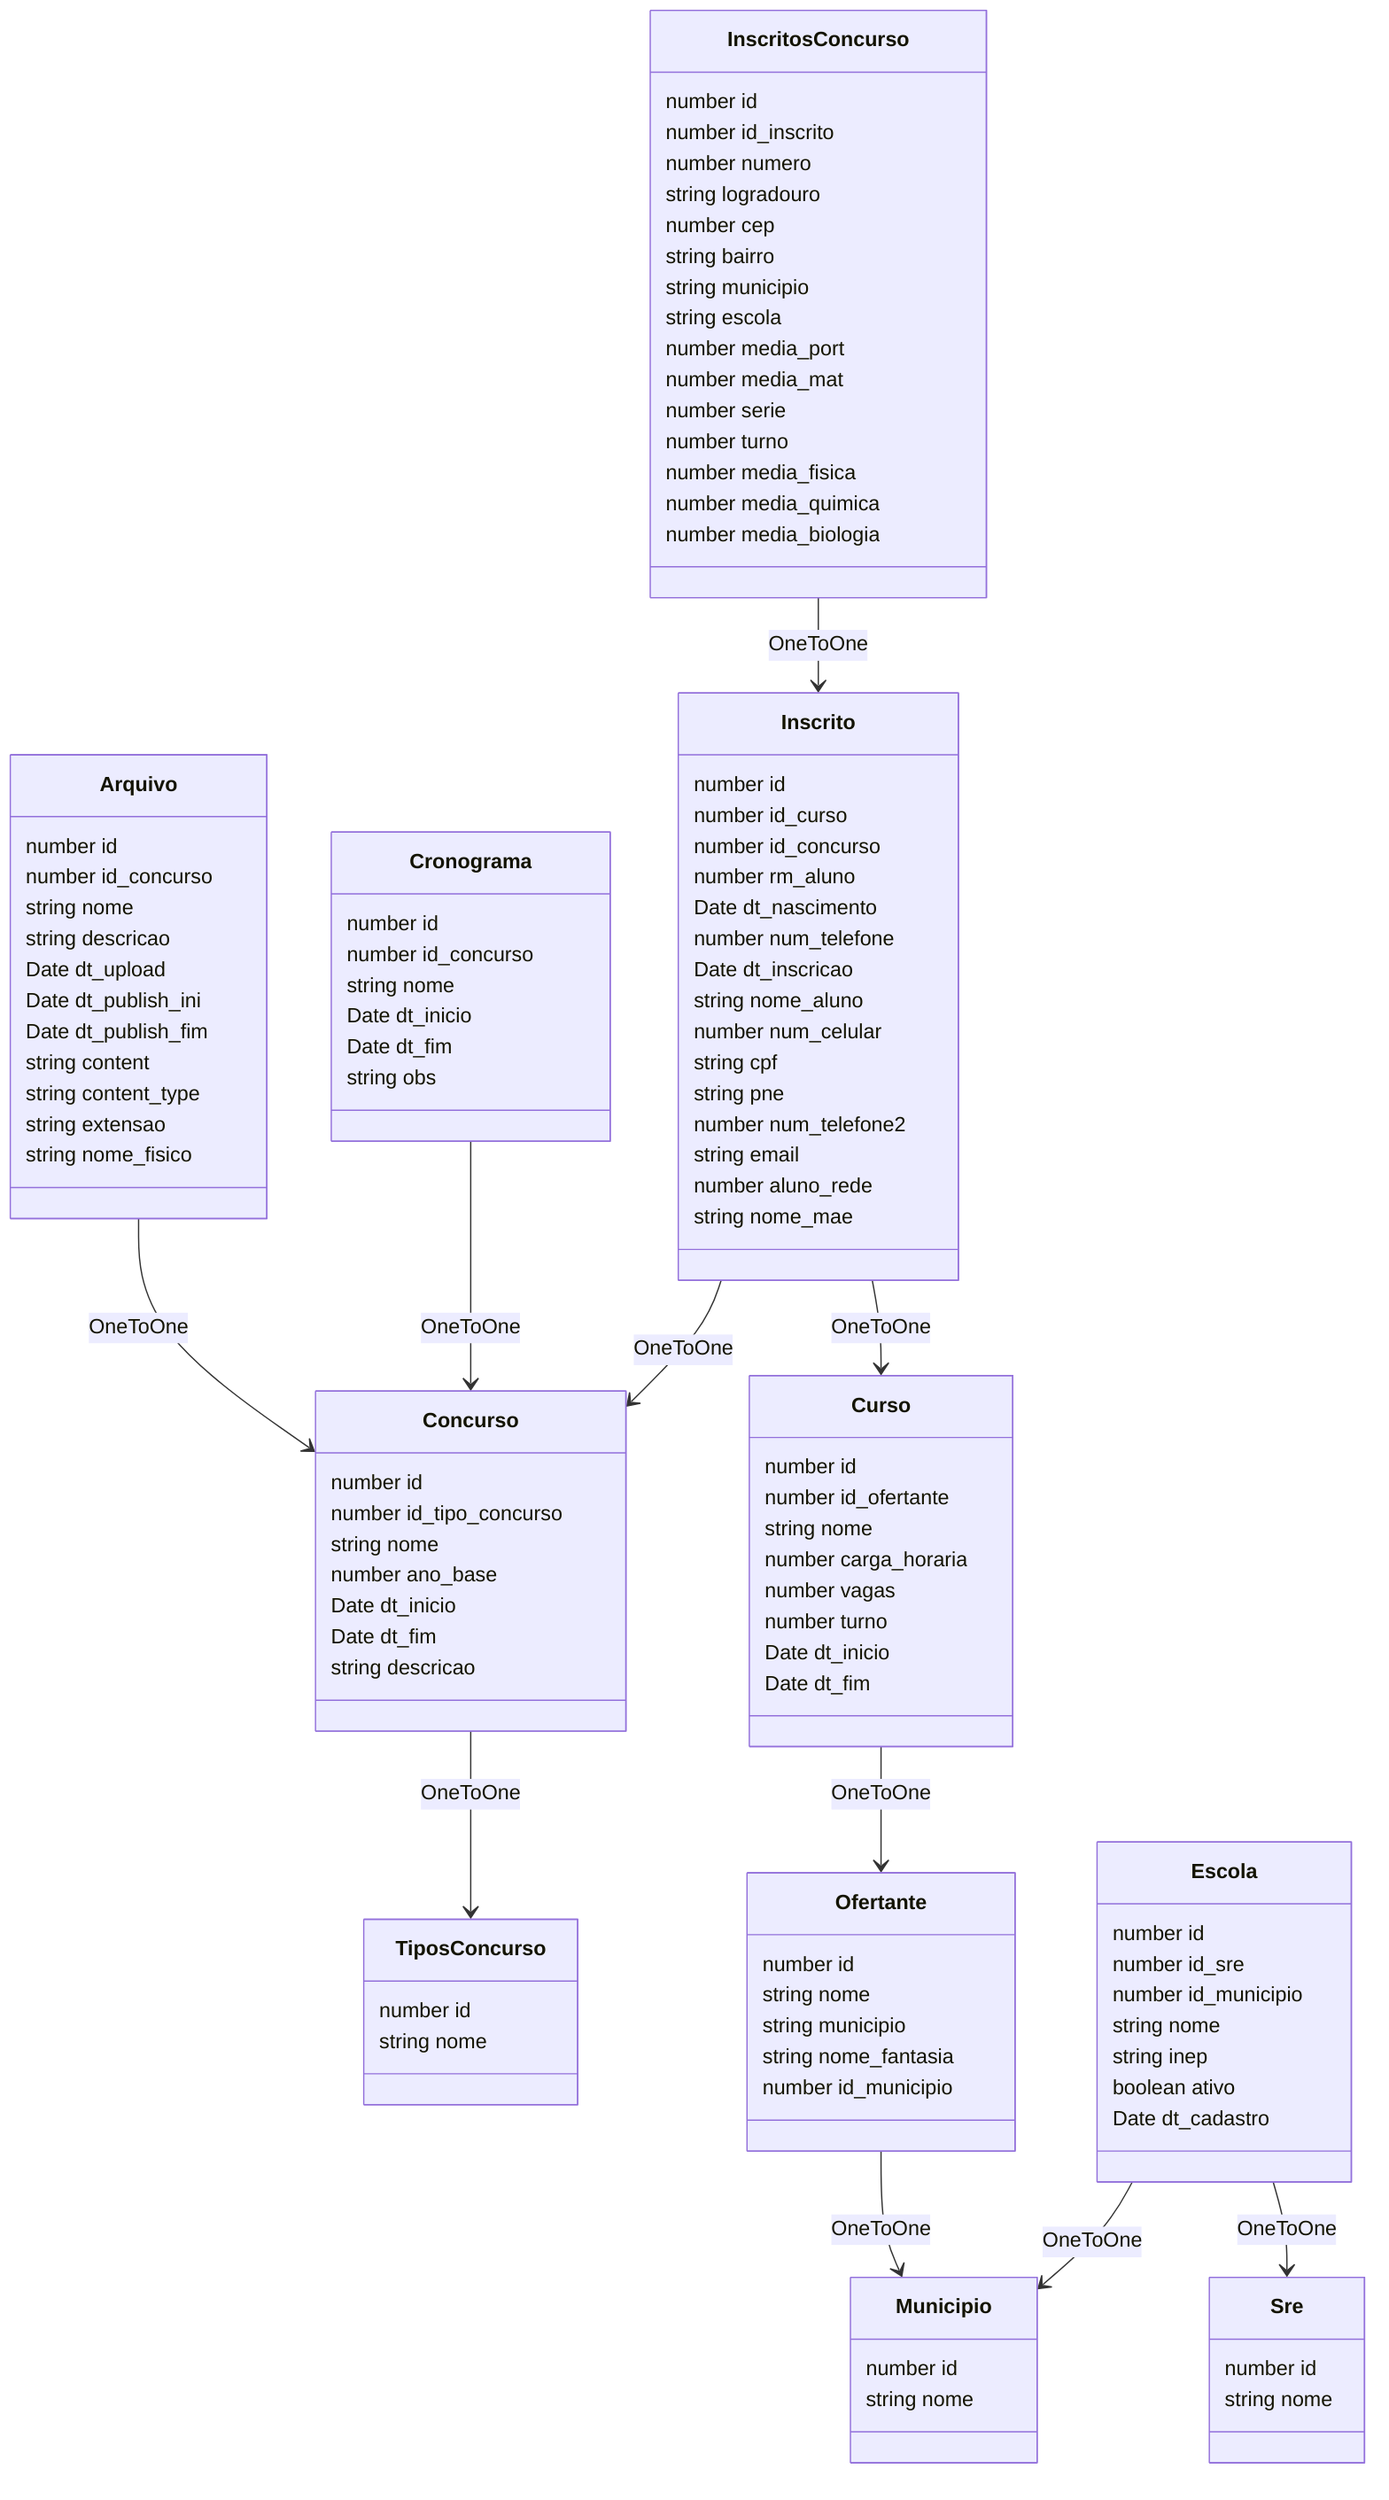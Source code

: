 classDiagram
Arquivo --> Concurso: OneToOne
Arquivo: number id
Arquivo: number id_concurso
Arquivo: string nome
Arquivo: string descricao
Arquivo: Date dt_upload
Arquivo: Date dt_publish_ini
Arquivo: Date dt_publish_fim
Arquivo: string content
Arquivo: string content_type
Arquivo: string extensao
Arquivo: string nome_fisico
Concurso --> TiposConcurso: OneToOne
Concurso: number id
Concurso: number id_tipo_concurso
Concurso: string nome
Concurso: number ano_base
Concurso: Date dt_inicio
Concurso: Date dt_fim
Concurso: string descricao
Cronograma --> Concurso: OneToOne
Cronograma: number id
Cronograma: number id_concurso
Cronograma: string nome
Cronograma: Date dt_inicio
Cronograma: Date dt_fim
Cronograma: string obs
Curso --> Ofertante: OneToOne
Curso: number id
Curso: number id_ofertante
Curso: string nome
Curso: number carga_horaria
Curso: number vagas
Curso: number turno
Curso: Date dt_inicio
Curso: Date dt_fim
Escola --> Sre: OneToOne
Escola --> Municipio: OneToOne
Escola: number id
Escola: number id_sre
Escola: number id_municipio
Escola: string nome
Escola: string inep
Escola: boolean ativo
Escola: Date dt_cadastro
Inscrito --> Curso: OneToOne
Inscrito --> Concurso: OneToOne
Inscrito: number id
Inscrito: number id_curso
Inscrito: number id_concurso
Inscrito: number rm_aluno
Inscrito: Date dt_nascimento
Inscrito: number num_telefone
Inscrito: Date dt_inscricao
Inscrito: string nome_aluno
Inscrito: number num_celular
Inscrito: string cpf
Inscrito: string pne
Inscrito: number num_telefone2
Inscrito: string email
Inscrito: number aluno_rede
Inscrito: string nome_mae
InscritosConcurso --> Inscrito: OneToOne
InscritosConcurso: number id
InscritosConcurso: number id_inscrito
InscritosConcurso: number numero
InscritosConcurso: string logradouro
InscritosConcurso: number cep
InscritosConcurso: string bairro
InscritosConcurso: string municipio
InscritosConcurso: string escola
InscritosConcurso: number media_port
InscritosConcurso: number media_mat
InscritosConcurso: number serie
InscritosConcurso: number turno
InscritosConcurso: number media_fisica
InscritosConcurso: number media_quimica
InscritosConcurso: number media_biologia
Municipio: number id
Municipio: string nome
Ofertante --> Municipio: OneToOne
Ofertante: number id
Ofertante: string nome
Ofertante: string municipio
Ofertante: string nome_fantasia
Ofertante: number id_municipio
Sre: number id
Sre: string nome
TiposConcurso: number id
TiposConcurso: string nome